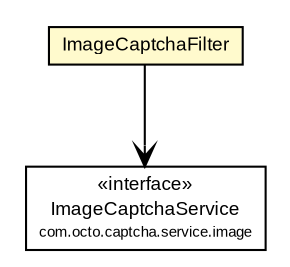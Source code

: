 #!/usr/local/bin/dot
#
# Class diagram 
# Generated by UmlGraph version 4.6 (http://www.spinellis.gr/sw/umlgraph)
#

digraph G {
	edge [fontname="arial",fontsize=10,labelfontname="arial",labelfontsize=10];
	node [fontname="arial",fontsize=10,shape=plaintext];
	// com.octo.captcha.module.filter.image.ImageCaptchaFilter
	c20 [label=<<table border="0" cellborder="1" cellspacing="0" cellpadding="2" port="p" bgcolor="lemonChiffon" href="./ImageCaptchaFilter.html">
		<tr><td><table border="0" cellspacing="0" cellpadding="1">
			<tr><td> ImageCaptchaFilter </td></tr>
		</table></td></tr>
		</table>>, fontname="arial", fontcolor="black", fontsize=9.0];
	// com.octo.captcha.module.filter.image.ImageCaptchaFilter NAVASSOC com.octo.captcha.service.image.ImageCaptchaService
	c20:p -> c24:p [taillabel="", label="", headlabel="", fontname="arial", fontcolor="black", fontsize=10.0, color="black", arrowhead=open];
	// com.octo.captcha.service.image.ImageCaptchaService
	c24 [label=<<table border="0" cellborder="1" cellspacing="0" cellpadding="2" port="p" href="http://java.sun.com/j2se/1.4.2/docs/api/com/octo/captcha/service/image/ImageCaptchaService.html">
		<tr><td><table border="0" cellspacing="0" cellpadding="1">
			<tr><td> &laquo;interface&raquo; </td></tr>
			<tr><td> ImageCaptchaService </td></tr>
			<tr><td><font point-size="7.0"> com.octo.captcha.service.image </font></td></tr>
		</table></td></tr>
		</table>>, fontname="arial", fontcolor="black", fontsize=9.0];
}

